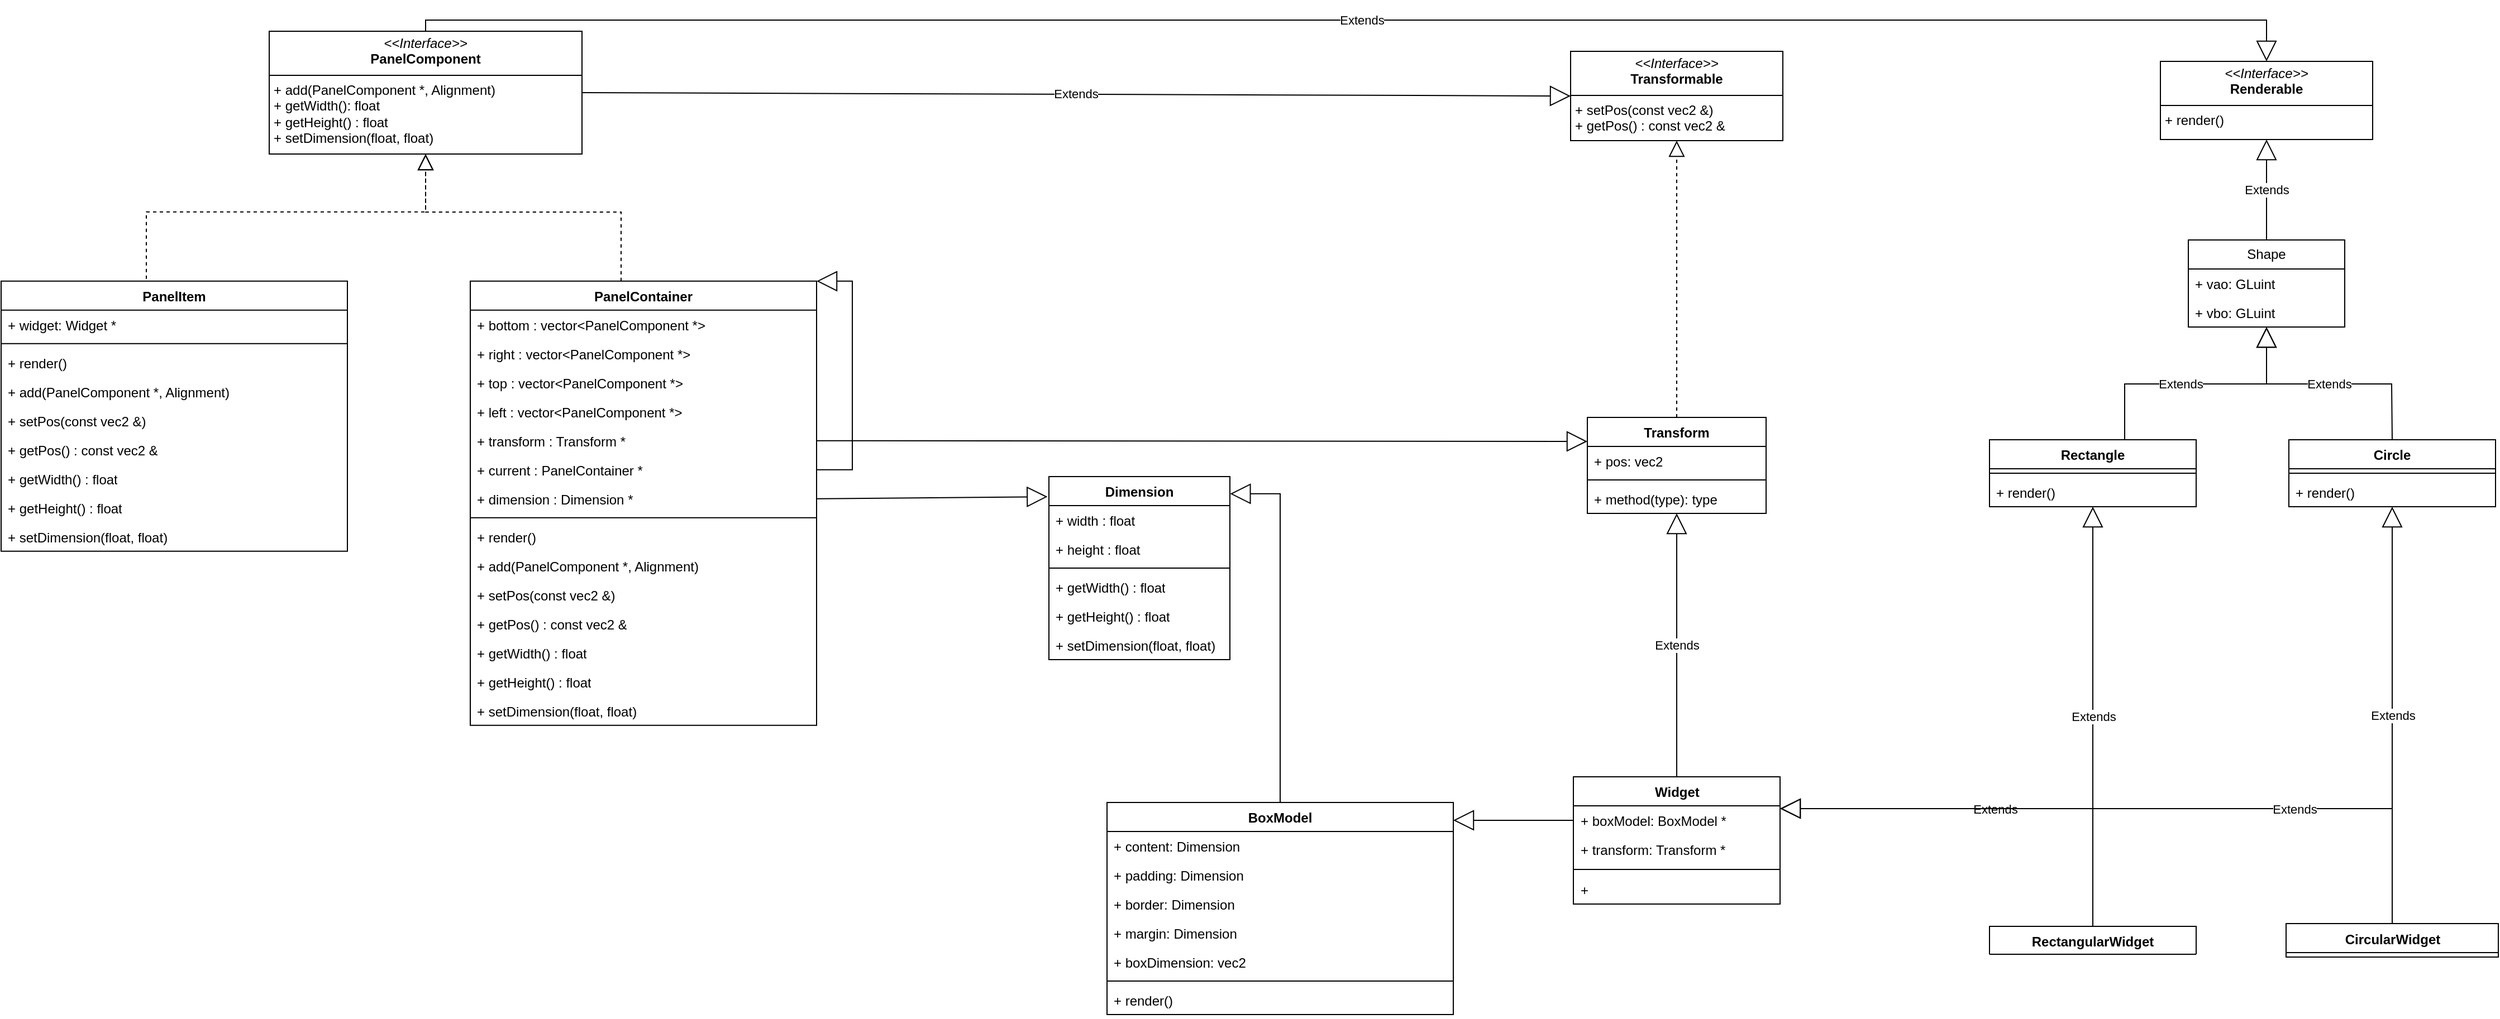 <mxfile version="24.3.1" type="github">
  <diagram name="Page-1" id="e7e014a7-5840-1c2e-5031-d8a46d1fe8dd">
    <mxGraphModel dx="2298" dy="1133" grid="0" gridSize="10" guides="1" tooltips="1" connect="1" arrows="1" fold="1" page="1" pageScale="1" pageWidth="2336" pageHeight="1654" background="#ffffff" math="0" shadow="0">
      <root>
        <mxCell id="0" />
        <mxCell id="1" parent="0" />
        <mxCell id="IBuFn7-RkgrNKL1Sm6GZ-49" value="&lt;p style=&quot;margin:0px;margin-top:4px;text-align:center;&quot;&gt;&lt;i&gt;&amp;lt;&amp;lt;Interface&amp;gt;&amp;gt;&lt;/i&gt;&lt;br&gt;&lt;b&gt;Renderable&lt;/b&gt;&lt;/p&gt;&lt;hr size=&quot;1&quot; style=&quot;border-style:solid;&quot;&gt;&lt;p style=&quot;margin:0px;margin-left:4px;&quot;&gt;+ render()&lt;br&gt;&lt;/p&gt;" style="verticalAlign=top;align=left;overflow=fill;html=1;whiteSpace=wrap;" vertex="1" parent="1">
          <mxGeometry x="1965" y="369" width="190" height="70" as="geometry" />
        </mxCell>
        <mxCell id="IBuFn7-RkgrNKL1Sm6GZ-50" value="&lt;p style=&quot;margin:0px;margin-top:4px;text-align:center;&quot;&gt;&lt;i&gt;&amp;lt;&amp;lt;Interface&amp;gt;&amp;gt;&lt;/i&gt;&lt;br&gt;&lt;b&gt;Transformable&lt;/b&gt;&lt;/p&gt;&lt;hr size=&quot;1&quot; style=&quot;border-style:solid;&quot;&gt;&lt;p style=&quot;margin:0px;margin-left:4px;&quot;&gt;+ setPos(const vec2 &amp;amp;)&lt;br&gt;&lt;/p&gt;&lt;p style=&quot;margin:0px;margin-left:4px;&quot;&gt;+ getPos() : const vec2 &amp;amp;&lt;/p&gt;" style="verticalAlign=top;align=left;overflow=fill;html=1;whiteSpace=wrap;" vertex="1" parent="1">
          <mxGeometry x="1437" y="360" width="190" height="80" as="geometry" />
        </mxCell>
        <mxCell id="IBuFn7-RkgrNKL1Sm6GZ-51" value="Shape" style="swimlane;fontStyle=0;childLayout=stackLayout;horizontal=1;startSize=26;fillColor=none;horizontalStack=0;resizeParent=1;resizeParentMax=0;resizeLast=0;collapsible=1;marginBottom=0;whiteSpace=wrap;html=1;" vertex="1" parent="1">
          <mxGeometry x="1990" y="529" width="140" height="78" as="geometry">
            <mxRectangle x="1470" y="370" width="80" height="30" as="alternateBounds" />
          </mxGeometry>
        </mxCell>
        <mxCell id="IBuFn7-RkgrNKL1Sm6GZ-52" value="+ vao: GLuint" style="text;strokeColor=none;fillColor=none;align=left;verticalAlign=top;spacingLeft=4;spacingRight=4;overflow=hidden;rotatable=0;points=[[0,0.5],[1,0.5]];portConstraint=eastwest;whiteSpace=wrap;html=1;" vertex="1" parent="IBuFn7-RkgrNKL1Sm6GZ-51">
          <mxGeometry y="26" width="140" height="26" as="geometry" />
        </mxCell>
        <mxCell id="JmnoGaOjgDpgPYJ_L3wb-116" value="+ vbo: GLuint" style="text;strokeColor=none;fillColor=none;align=left;verticalAlign=top;spacingLeft=4;spacingRight=4;overflow=hidden;rotatable=0;points=[[0,0.5],[1,0.5]];portConstraint=eastwest;whiteSpace=wrap;html=1;" vertex="1" parent="IBuFn7-RkgrNKL1Sm6GZ-51">
          <mxGeometry y="52" width="140" height="26" as="geometry" />
        </mxCell>
        <mxCell id="IBuFn7-RkgrNKL1Sm6GZ-60" value="Widget" style="swimlane;fontStyle=1;align=center;verticalAlign=top;childLayout=stackLayout;horizontal=1;startSize=26;horizontalStack=0;resizeParent=1;resizeParentMax=0;resizeLast=0;collapsible=1;marginBottom=0;whiteSpace=wrap;html=1;" vertex="1" parent="1">
          <mxGeometry x="1439.5" y="1010" width="185" height="114" as="geometry" />
        </mxCell>
        <mxCell id="JmnoGaOjgDpgPYJ_L3wb-159" value="+ boxModel: BoxModel *" style="text;strokeColor=none;fillColor=none;align=left;verticalAlign=top;spacingLeft=4;spacingRight=4;overflow=hidden;rotatable=0;points=[[0,0.5],[1,0.5]];portConstraint=eastwest;whiteSpace=wrap;html=1;" vertex="1" parent="IBuFn7-RkgrNKL1Sm6GZ-60">
          <mxGeometry y="26" width="185" height="26" as="geometry" />
        </mxCell>
        <mxCell id="IBuFn7-RkgrNKL1Sm6GZ-61" value="+ transform: Transform *" style="text;strokeColor=none;fillColor=none;align=left;verticalAlign=top;spacingLeft=4;spacingRight=4;overflow=hidden;rotatable=0;points=[[0,0.5],[1,0.5]];portConstraint=eastwest;whiteSpace=wrap;html=1;" vertex="1" parent="IBuFn7-RkgrNKL1Sm6GZ-60">
          <mxGeometry y="52" width="185" height="26" as="geometry" />
        </mxCell>
        <mxCell id="JmnoGaOjgDpgPYJ_L3wb-177" value="" style="line;strokeWidth=1;rotatable=0;dashed=0;labelPosition=right;align=left;verticalAlign=middle;spacingTop=0;spacingLeft=6;points=[];portConstraint=eastwest;" vertex="1" parent="IBuFn7-RkgrNKL1Sm6GZ-60">
          <mxGeometry y="78" width="185" height="10" as="geometry" />
        </mxCell>
        <mxCell id="JmnoGaOjgDpgPYJ_L3wb-176" value="+&amp;nbsp;" style="text;strokeColor=none;fillColor=none;align=left;verticalAlign=top;spacingLeft=4;spacingRight=4;overflow=hidden;rotatable=0;points=[[0,0.5],[1,0.5]];portConstraint=eastwest;whiteSpace=wrap;html=1;" vertex="1" parent="IBuFn7-RkgrNKL1Sm6GZ-60">
          <mxGeometry y="88" width="185" height="26" as="geometry" />
        </mxCell>
        <mxCell id="IBuFn7-RkgrNKL1Sm6GZ-66" value="Extends" style="endArrow=block;endSize=16;endFill=0;html=1;rounded=0;entryX=0.5;entryY=1;entryDx=0;entryDy=0;exitX=0.5;exitY=0;exitDx=0;exitDy=0;" edge="1" parent="1" source="IBuFn7-RkgrNKL1Sm6GZ-51" target="IBuFn7-RkgrNKL1Sm6GZ-49">
          <mxGeometry width="160" relative="1" as="geometry">
            <mxPoint x="2005" y="529" as="sourcePoint" />
            <mxPoint x="2165" y="529" as="targetPoint" />
          </mxGeometry>
        </mxCell>
        <mxCell id="IBuFn7-RkgrNKL1Sm6GZ-68" value="Transform" style="swimlane;fontStyle=1;align=center;verticalAlign=top;childLayout=stackLayout;horizontal=1;startSize=26;horizontalStack=0;resizeParent=1;resizeParentMax=0;resizeLast=0;collapsible=1;marginBottom=0;whiteSpace=wrap;html=1;" vertex="1" parent="1">
          <mxGeometry x="1452" y="688.0" width="160" height="86" as="geometry" />
        </mxCell>
        <mxCell id="IBuFn7-RkgrNKL1Sm6GZ-69" value="+ pos: vec2" style="text;strokeColor=none;fillColor=none;align=left;verticalAlign=top;spacingLeft=4;spacingRight=4;overflow=hidden;rotatable=0;points=[[0,0.5],[1,0.5]];portConstraint=eastwest;whiteSpace=wrap;html=1;" vertex="1" parent="IBuFn7-RkgrNKL1Sm6GZ-68">
          <mxGeometry y="26" width="160" height="26" as="geometry" />
        </mxCell>
        <mxCell id="IBuFn7-RkgrNKL1Sm6GZ-70" value="" style="line;strokeWidth=1;fillColor=none;align=left;verticalAlign=middle;spacingTop=-1;spacingLeft=3;spacingRight=3;rotatable=0;labelPosition=right;points=[];portConstraint=eastwest;strokeColor=inherit;" vertex="1" parent="IBuFn7-RkgrNKL1Sm6GZ-68">
          <mxGeometry y="52" width="160" height="8" as="geometry" />
        </mxCell>
        <mxCell id="IBuFn7-RkgrNKL1Sm6GZ-71" value="+ method(type): type" style="text;strokeColor=none;fillColor=none;align=left;verticalAlign=top;spacingLeft=4;spacingRight=4;overflow=hidden;rotatable=0;points=[[0,0.5],[1,0.5]];portConstraint=eastwest;whiteSpace=wrap;html=1;" vertex="1" parent="IBuFn7-RkgrNKL1Sm6GZ-68">
          <mxGeometry y="60" width="160" height="26" as="geometry" />
        </mxCell>
        <mxCell id="IBuFn7-RkgrNKL1Sm6GZ-73" value="" style="endArrow=block;dashed=1;endFill=0;endSize=12;html=1;rounded=0;exitX=0.5;exitY=0;exitDx=0;exitDy=0;entryX=0.5;entryY=1;entryDx=0;entryDy=0;" edge="1" parent="1" source="IBuFn7-RkgrNKL1Sm6GZ-68" target="IBuFn7-RkgrNKL1Sm6GZ-50">
          <mxGeometry width="160" relative="1" as="geometry">
            <mxPoint x="1987" y="525.91" as="sourcePoint" />
            <mxPoint x="2147" y="525.91" as="targetPoint" />
          </mxGeometry>
        </mxCell>
        <mxCell id="IBuFn7-RkgrNKL1Sm6GZ-75" value="Extends" style="endArrow=block;endSize=16;endFill=0;html=1;rounded=0;entryX=0.5;entryY=1;entryDx=0;entryDy=0;" edge="1" parent="1" source="IBuFn7-RkgrNKL1Sm6GZ-60" target="IBuFn7-RkgrNKL1Sm6GZ-68">
          <mxGeometry width="160" relative="1" as="geometry">
            <mxPoint x="1357" y="785.91" as="sourcePoint" />
            <mxPoint x="1507" y="785.91" as="targetPoint" />
          </mxGeometry>
        </mxCell>
        <mxCell id="JmnoGaOjgDpgPYJ_L3wb-1" value="&lt;p style=&quot;margin:0px;margin-top:4px;text-align:center;&quot;&gt;&lt;i&gt;&amp;lt;&amp;lt;Interface&amp;gt;&amp;gt;&lt;/i&gt;&lt;br&gt;&lt;b&gt;PanelComponent&lt;/b&gt;&lt;/p&gt;&lt;hr size=&quot;1&quot; style=&quot;border-style:solid;&quot;&gt;&lt;p style=&quot;margin:0px;margin-left:4px;&quot;&gt;+ add(PanelComponent *, Alignment)&lt;br&gt;+ getWidth(): float&lt;/p&gt;&lt;p style=&quot;margin:0px;margin-left:4px;&quot;&gt;+ getHeight() : float&lt;/p&gt;&lt;p style=&quot;margin:0px;margin-left:4px;&quot;&gt;+ setDimension(float, float)&lt;/p&gt;" style="verticalAlign=top;align=left;overflow=fill;html=1;whiteSpace=wrap;" vertex="1" parent="1">
          <mxGeometry x="272" y="342.0" width="280" height="110" as="geometry" />
        </mxCell>
        <mxCell id="JmnoGaOjgDpgPYJ_L3wb-2" style="edgeStyle=orthogonalEdgeStyle;rounded=0;orthogonalLoop=1;jettySize=auto;html=1;exitX=0.5;exitY=1;exitDx=0;exitDy=0;" edge="1" parent="1" source="JmnoGaOjgDpgPYJ_L3wb-1" target="JmnoGaOjgDpgPYJ_L3wb-1">
          <mxGeometry relative="1" as="geometry" />
        </mxCell>
        <mxCell id="JmnoGaOjgDpgPYJ_L3wb-14" value="PanelItem" style="swimlane;fontStyle=1;align=center;verticalAlign=top;childLayout=stackLayout;horizontal=1;startSize=26;horizontalStack=0;resizeParent=1;resizeParentMax=0;resizeLast=0;collapsible=1;marginBottom=0;whiteSpace=wrap;html=1;" vertex="1" parent="1">
          <mxGeometry x="32" y="565.91" width="310" height="242" as="geometry" />
        </mxCell>
        <mxCell id="JmnoGaOjgDpgPYJ_L3wb-15" value="+ widget: Widget *" style="text;strokeColor=none;fillColor=none;align=left;verticalAlign=top;spacingLeft=4;spacingRight=4;overflow=hidden;rotatable=0;points=[[0,0.5],[1,0.5]];portConstraint=eastwest;whiteSpace=wrap;html=1;" vertex="1" parent="JmnoGaOjgDpgPYJ_L3wb-14">
          <mxGeometry y="26" width="310" height="26" as="geometry" />
        </mxCell>
        <mxCell id="JmnoGaOjgDpgPYJ_L3wb-16" value="" style="line;strokeWidth=1;fillColor=none;align=left;verticalAlign=middle;spacingTop=-1;spacingLeft=3;spacingRight=3;rotatable=0;labelPosition=right;points=[];portConstraint=eastwest;strokeColor=inherit;" vertex="1" parent="JmnoGaOjgDpgPYJ_L3wb-14">
          <mxGeometry y="52" width="310" height="8" as="geometry" />
        </mxCell>
        <mxCell id="JmnoGaOjgDpgPYJ_L3wb-17" value="+ render()" style="text;strokeColor=none;fillColor=none;align=left;verticalAlign=top;spacingLeft=4;spacingRight=4;overflow=hidden;rotatable=0;points=[[0,0.5],[1,0.5]];portConstraint=eastwest;whiteSpace=wrap;html=1;" vertex="1" parent="JmnoGaOjgDpgPYJ_L3wb-14">
          <mxGeometry y="60" width="310" height="26" as="geometry" />
        </mxCell>
        <mxCell id="JmnoGaOjgDpgPYJ_L3wb-33" value="+ add(PanelComponent *, Alignment)" style="text;strokeColor=none;fillColor=none;align=left;verticalAlign=top;spacingLeft=4;spacingRight=4;overflow=hidden;rotatable=0;points=[[0,0.5],[1,0.5]];portConstraint=eastwest;whiteSpace=wrap;html=1;" vertex="1" parent="JmnoGaOjgDpgPYJ_L3wb-14">
          <mxGeometry y="86" width="310" height="26" as="geometry" />
        </mxCell>
        <mxCell id="JmnoGaOjgDpgPYJ_L3wb-34" value="+ setPos(const vec2 &amp;amp;)" style="text;strokeColor=none;fillColor=none;align=left;verticalAlign=top;spacingLeft=4;spacingRight=4;overflow=hidden;rotatable=0;points=[[0,0.5],[1,0.5]];portConstraint=eastwest;whiteSpace=wrap;html=1;" vertex="1" parent="JmnoGaOjgDpgPYJ_L3wb-14">
          <mxGeometry y="112" width="310" height="26" as="geometry" />
        </mxCell>
        <mxCell id="JmnoGaOjgDpgPYJ_L3wb-35" value="+ getPos() : const vec2 &amp;amp;" style="text;strokeColor=none;fillColor=none;align=left;verticalAlign=top;spacingLeft=4;spacingRight=4;overflow=hidden;rotatable=0;points=[[0,0.5],[1,0.5]];portConstraint=eastwest;whiteSpace=wrap;html=1;" vertex="1" parent="JmnoGaOjgDpgPYJ_L3wb-14">
          <mxGeometry y="138" width="310" height="26" as="geometry" />
        </mxCell>
        <mxCell id="JmnoGaOjgDpgPYJ_L3wb-21" value="+ getWidth() : float" style="text;strokeColor=none;fillColor=none;align=left;verticalAlign=top;spacingLeft=4;spacingRight=4;overflow=hidden;rotatable=0;points=[[0,0.5],[1,0.5]];portConstraint=eastwest;whiteSpace=wrap;html=1;" vertex="1" parent="JmnoGaOjgDpgPYJ_L3wb-14">
          <mxGeometry y="164" width="310" height="26" as="geometry" />
        </mxCell>
        <mxCell id="JmnoGaOjgDpgPYJ_L3wb-24" value="+ getHeight() : float" style="text;strokeColor=none;fillColor=none;align=left;verticalAlign=top;spacingLeft=4;spacingRight=4;overflow=hidden;rotatable=0;points=[[0,0.5],[1,0.5]];portConstraint=eastwest;whiteSpace=wrap;html=1;" vertex="1" parent="JmnoGaOjgDpgPYJ_L3wb-14">
          <mxGeometry y="190" width="310" height="26" as="geometry" />
        </mxCell>
        <mxCell id="JmnoGaOjgDpgPYJ_L3wb-25" value="+ setDimension(float, float)" style="text;strokeColor=none;fillColor=none;align=left;verticalAlign=top;spacingLeft=4;spacingRight=4;overflow=hidden;rotatable=0;points=[[0,0.5],[1,0.5]];portConstraint=eastwest;whiteSpace=wrap;html=1;" vertex="1" parent="JmnoGaOjgDpgPYJ_L3wb-14">
          <mxGeometry y="216" width="310" height="26" as="geometry" />
        </mxCell>
        <mxCell id="JmnoGaOjgDpgPYJ_L3wb-27" value="Extends" style="endArrow=block;endSize=16;endFill=0;html=1;rounded=0;exitX=0.5;exitY=0;exitDx=0;exitDy=0;entryX=0.5;entryY=0;entryDx=0;entryDy=0;edgeStyle=orthogonalEdgeStyle;" edge="1" parent="1" source="JmnoGaOjgDpgPYJ_L3wb-1" target="IBuFn7-RkgrNKL1Sm6GZ-49">
          <mxGeometry width="160" relative="1" as="geometry">
            <mxPoint x="1656" y="335.91" as="sourcePoint" />
            <mxPoint x="2246" y="365.91" as="targetPoint" />
          </mxGeometry>
        </mxCell>
        <mxCell id="JmnoGaOjgDpgPYJ_L3wb-38" value="" style="endArrow=block;dashed=1;endFill=0;endSize=12;html=1;rounded=0;strokeColor=default;align=center;verticalAlign=middle;fontFamily=Helvetica;fontSize=11;fontColor=default;labelBackgroundColor=default;edgeStyle=orthogonalEdgeStyle;" edge="1" parent="1" target="JmnoGaOjgDpgPYJ_L3wb-1">
          <mxGeometry width="160" relative="1" as="geometry">
            <mxPoint x="162" y="563.91" as="sourcePoint" />
            <mxPoint x="642" y="593.91" as="targetPoint" />
            <Array as="points">
              <mxPoint x="162" y="503.91" />
              <mxPoint x="412" y="503.91" />
            </Array>
          </mxGeometry>
        </mxCell>
        <mxCell id="JmnoGaOjgDpgPYJ_L3wb-39" value="PanelContainer" style="swimlane;fontStyle=1;align=center;verticalAlign=top;childLayout=stackLayout;horizontal=1;startSize=26;horizontalStack=0;resizeParent=1;resizeParentMax=0;resizeLast=0;collapsible=1;marginBottom=0;whiteSpace=wrap;html=1;" vertex="1" parent="1">
          <mxGeometry x="452" y="565.91" width="310" height="398" as="geometry" />
        </mxCell>
        <mxCell id="JmnoGaOjgDpgPYJ_L3wb-40" value="+ bottom : vector&amp;lt;PanelComponent *&amp;gt;" style="text;strokeColor=none;fillColor=none;align=left;verticalAlign=top;spacingLeft=4;spacingRight=4;overflow=hidden;rotatable=0;points=[[0,0.5],[1,0.5]];portConstraint=eastwest;whiteSpace=wrap;html=1;" vertex="1" parent="JmnoGaOjgDpgPYJ_L3wb-39">
          <mxGeometry y="26" width="310" height="26" as="geometry" />
        </mxCell>
        <mxCell id="JmnoGaOjgDpgPYJ_L3wb-53" value="+ right : vector&amp;lt;PanelComponent *&amp;gt;" style="text;strokeColor=none;fillColor=none;align=left;verticalAlign=top;spacingLeft=4;spacingRight=4;overflow=hidden;rotatable=0;points=[[0,0.5],[1,0.5]];portConstraint=eastwest;whiteSpace=wrap;html=1;" vertex="1" parent="JmnoGaOjgDpgPYJ_L3wb-39">
          <mxGeometry y="52" width="310" height="26" as="geometry" />
        </mxCell>
        <mxCell id="JmnoGaOjgDpgPYJ_L3wb-54" value="+ top : vector&amp;lt;PanelComponent *&amp;gt;" style="text;strokeColor=none;fillColor=none;align=left;verticalAlign=top;spacingLeft=4;spacingRight=4;overflow=hidden;rotatable=0;points=[[0,0.5],[1,0.5]];portConstraint=eastwest;whiteSpace=wrap;html=1;" vertex="1" parent="JmnoGaOjgDpgPYJ_L3wb-39">
          <mxGeometry y="78" width="310" height="26" as="geometry" />
        </mxCell>
        <mxCell id="JmnoGaOjgDpgPYJ_L3wb-55" value="+ left : vector&amp;lt;PanelComponent *&amp;gt;" style="text;strokeColor=none;fillColor=none;align=left;verticalAlign=top;spacingLeft=4;spacingRight=4;overflow=hidden;rotatable=0;points=[[0,0.5],[1,0.5]];portConstraint=eastwest;whiteSpace=wrap;html=1;" vertex="1" parent="JmnoGaOjgDpgPYJ_L3wb-39">
          <mxGeometry y="104" width="310" height="26" as="geometry" />
        </mxCell>
        <mxCell id="JmnoGaOjgDpgPYJ_L3wb-74" value="+ transform : Transform *" style="text;strokeColor=none;fillColor=none;align=left;verticalAlign=top;spacingLeft=4;spacingRight=4;overflow=hidden;rotatable=0;points=[[0,0.5],[1,0.5]];portConstraint=eastwest;whiteSpace=wrap;html=1;" vertex="1" parent="JmnoGaOjgDpgPYJ_L3wb-39">
          <mxGeometry y="130" width="310" height="26" as="geometry" />
        </mxCell>
        <mxCell id="JmnoGaOjgDpgPYJ_L3wb-163" style="edgeStyle=orthogonalEdgeStyle;rounded=0;orthogonalLoop=1;jettySize=auto;html=1;exitX=1;exitY=0.5;exitDx=0;exitDy=0;entryX=1;entryY=0;entryDx=0;entryDy=0;strokeColor=default;align=center;verticalAlign=middle;fontFamily=Helvetica;fontSize=11;fontColor=default;labelBackgroundColor=default;endArrow=block;endFill=0;endSize=16;" edge="1" parent="JmnoGaOjgDpgPYJ_L3wb-39" source="JmnoGaOjgDpgPYJ_L3wb-72" target="JmnoGaOjgDpgPYJ_L3wb-39">
          <mxGeometry relative="1" as="geometry">
            <Array as="points">
              <mxPoint x="342" y="169" />
              <mxPoint x="342" />
            </Array>
          </mxGeometry>
        </mxCell>
        <mxCell id="JmnoGaOjgDpgPYJ_L3wb-72" value="+ current : PanelContainer *" style="text;strokeColor=none;fillColor=none;align=left;verticalAlign=top;spacingLeft=4;spacingRight=4;overflow=hidden;rotatable=0;points=[[0,0.5],[1,0.5]];portConstraint=eastwest;whiteSpace=wrap;html=1;" vertex="1" parent="JmnoGaOjgDpgPYJ_L3wb-39">
          <mxGeometry y="156" width="310" height="26" as="geometry" />
        </mxCell>
        <mxCell id="JmnoGaOjgDpgPYJ_L3wb-73" value="+ dimension : Dimension *" style="text;strokeColor=none;fillColor=none;align=left;verticalAlign=top;spacingLeft=4;spacingRight=4;overflow=hidden;rotatable=0;points=[[0,0.5],[1,0.5]];portConstraint=eastwest;whiteSpace=wrap;html=1;" vertex="1" parent="JmnoGaOjgDpgPYJ_L3wb-39">
          <mxGeometry y="182" width="310" height="26" as="geometry" />
        </mxCell>
        <mxCell id="JmnoGaOjgDpgPYJ_L3wb-41" value="" style="line;strokeWidth=1;fillColor=none;align=left;verticalAlign=middle;spacingTop=-1;spacingLeft=3;spacingRight=3;rotatable=0;labelPosition=right;points=[];portConstraint=eastwest;strokeColor=inherit;" vertex="1" parent="JmnoGaOjgDpgPYJ_L3wb-39">
          <mxGeometry y="208" width="310" height="8" as="geometry" />
        </mxCell>
        <mxCell id="JmnoGaOjgDpgPYJ_L3wb-42" value="+ render()" style="text;strokeColor=none;fillColor=none;align=left;verticalAlign=top;spacingLeft=4;spacingRight=4;overflow=hidden;rotatable=0;points=[[0,0.5],[1,0.5]];portConstraint=eastwest;whiteSpace=wrap;html=1;" vertex="1" parent="JmnoGaOjgDpgPYJ_L3wb-39">
          <mxGeometry y="216" width="310" height="26" as="geometry" />
        </mxCell>
        <mxCell id="JmnoGaOjgDpgPYJ_L3wb-43" value="+ add(PanelComponent *, Alignment)" style="text;strokeColor=none;fillColor=none;align=left;verticalAlign=top;spacingLeft=4;spacingRight=4;overflow=hidden;rotatable=0;points=[[0,0.5],[1,0.5]];portConstraint=eastwest;whiteSpace=wrap;html=1;" vertex="1" parent="JmnoGaOjgDpgPYJ_L3wb-39">
          <mxGeometry y="242" width="310" height="26" as="geometry" />
        </mxCell>
        <mxCell id="JmnoGaOjgDpgPYJ_L3wb-44" value="+ setPos(const vec2 &amp;amp;)" style="text;strokeColor=none;fillColor=none;align=left;verticalAlign=top;spacingLeft=4;spacingRight=4;overflow=hidden;rotatable=0;points=[[0,0.5],[1,0.5]];portConstraint=eastwest;whiteSpace=wrap;html=1;" vertex="1" parent="JmnoGaOjgDpgPYJ_L3wb-39">
          <mxGeometry y="268" width="310" height="26" as="geometry" />
        </mxCell>
        <mxCell id="JmnoGaOjgDpgPYJ_L3wb-45" value="+ getPos() : const vec2 &amp;amp;" style="text;strokeColor=none;fillColor=none;align=left;verticalAlign=top;spacingLeft=4;spacingRight=4;overflow=hidden;rotatable=0;points=[[0,0.5],[1,0.5]];portConstraint=eastwest;whiteSpace=wrap;html=1;" vertex="1" parent="JmnoGaOjgDpgPYJ_L3wb-39">
          <mxGeometry y="294" width="310" height="26" as="geometry" />
        </mxCell>
        <mxCell id="JmnoGaOjgDpgPYJ_L3wb-46" value="+ getWidth() : float" style="text;strokeColor=none;fillColor=none;align=left;verticalAlign=top;spacingLeft=4;spacingRight=4;overflow=hidden;rotatable=0;points=[[0,0.5],[1,0.5]];portConstraint=eastwest;whiteSpace=wrap;html=1;" vertex="1" parent="JmnoGaOjgDpgPYJ_L3wb-39">
          <mxGeometry y="320" width="310" height="26" as="geometry" />
        </mxCell>
        <mxCell id="JmnoGaOjgDpgPYJ_L3wb-47" value="+ getHeight() : float" style="text;strokeColor=none;fillColor=none;align=left;verticalAlign=top;spacingLeft=4;spacingRight=4;overflow=hidden;rotatable=0;points=[[0,0.5],[1,0.5]];portConstraint=eastwest;whiteSpace=wrap;html=1;" vertex="1" parent="JmnoGaOjgDpgPYJ_L3wb-39">
          <mxGeometry y="346" width="310" height="26" as="geometry" />
        </mxCell>
        <mxCell id="JmnoGaOjgDpgPYJ_L3wb-48" value="+ setDimension(float, float)" style="text;strokeColor=none;fillColor=none;align=left;verticalAlign=top;spacingLeft=4;spacingRight=4;overflow=hidden;rotatable=0;points=[[0,0.5],[1,0.5]];portConstraint=eastwest;whiteSpace=wrap;html=1;" vertex="1" parent="JmnoGaOjgDpgPYJ_L3wb-39">
          <mxGeometry y="372" width="310" height="26" as="geometry" />
        </mxCell>
        <mxCell id="JmnoGaOjgDpgPYJ_L3wb-51" value="" style="endArrow=block;dashed=1;endFill=0;endSize=12;html=1;rounded=0;strokeColor=default;align=center;verticalAlign=middle;fontFamily=Helvetica;fontSize=11;fontColor=default;labelBackgroundColor=default;edgeStyle=orthogonalEdgeStyle;" edge="1" parent="1" source="JmnoGaOjgDpgPYJ_L3wb-39" target="JmnoGaOjgDpgPYJ_L3wb-1">
          <mxGeometry width="160" relative="1" as="geometry">
            <mxPoint x="612" y="563.91" as="sourcePoint" />
            <mxPoint x="412" y="443.91" as="targetPoint" />
            <Array as="points">
              <mxPoint x="587" y="504" />
              <mxPoint x="412" y="504" />
            </Array>
          </mxGeometry>
        </mxCell>
        <mxCell id="JmnoGaOjgDpgPYJ_L3wb-86" value="Dimension" style="swimlane;fontStyle=1;align=center;verticalAlign=top;childLayout=stackLayout;horizontal=1;startSize=26;horizontalStack=0;resizeParent=1;resizeParentMax=0;resizeLast=0;collapsible=1;marginBottom=0;whiteSpace=wrap;html=1;" vertex="1" parent="1">
          <mxGeometry x="970" y="741" width="162" height="164" as="geometry" />
        </mxCell>
        <mxCell id="JmnoGaOjgDpgPYJ_L3wb-87" value="+ width : float" style="text;strokeColor=none;fillColor=none;align=left;verticalAlign=top;spacingLeft=4;spacingRight=4;overflow=hidden;rotatable=0;points=[[0,0.5],[1,0.5]];portConstraint=eastwest;whiteSpace=wrap;html=1;" vertex="1" parent="JmnoGaOjgDpgPYJ_L3wb-86">
          <mxGeometry y="26" width="162" height="26" as="geometry" />
        </mxCell>
        <mxCell id="JmnoGaOjgDpgPYJ_L3wb-102" value="+ height : float" style="text;strokeColor=none;fillColor=none;align=left;verticalAlign=top;spacingLeft=4;spacingRight=4;overflow=hidden;rotatable=0;points=[[0,0.5],[1,0.5]];portConstraint=eastwest;whiteSpace=wrap;html=1;" vertex="1" parent="JmnoGaOjgDpgPYJ_L3wb-86">
          <mxGeometry y="52" width="162" height="26" as="geometry" />
        </mxCell>
        <mxCell id="JmnoGaOjgDpgPYJ_L3wb-94" value="" style="line;strokeWidth=1;fillColor=none;align=left;verticalAlign=middle;spacingTop=-1;spacingLeft=3;spacingRight=3;rotatable=0;labelPosition=right;points=[];portConstraint=eastwest;strokeColor=inherit;" vertex="1" parent="JmnoGaOjgDpgPYJ_L3wb-86">
          <mxGeometry y="78" width="162" height="8" as="geometry" />
        </mxCell>
        <mxCell id="JmnoGaOjgDpgPYJ_L3wb-95" value="+ getWidth() : float" style="text;strokeColor=none;fillColor=none;align=left;verticalAlign=top;spacingLeft=4;spacingRight=4;overflow=hidden;rotatable=0;points=[[0,0.5],[1,0.5]];portConstraint=eastwest;whiteSpace=wrap;html=1;" vertex="1" parent="JmnoGaOjgDpgPYJ_L3wb-86">
          <mxGeometry y="86" width="162" height="26" as="geometry" />
        </mxCell>
        <mxCell id="JmnoGaOjgDpgPYJ_L3wb-96" value="+ getHeight() : float" style="text;strokeColor=none;fillColor=none;align=left;verticalAlign=top;spacingLeft=4;spacingRight=4;overflow=hidden;rotatable=0;points=[[0,0.5],[1,0.5]];portConstraint=eastwest;whiteSpace=wrap;html=1;" vertex="1" parent="JmnoGaOjgDpgPYJ_L3wb-86">
          <mxGeometry y="112" width="162" height="26" as="geometry" />
        </mxCell>
        <mxCell id="JmnoGaOjgDpgPYJ_L3wb-97" value="+ setDimension(float, float)" style="text;strokeColor=none;fillColor=none;align=left;verticalAlign=top;spacingLeft=4;spacingRight=4;overflow=hidden;rotatable=0;points=[[0,0.5],[1,0.5]];portConstraint=eastwest;whiteSpace=wrap;html=1;" vertex="1" parent="JmnoGaOjgDpgPYJ_L3wb-86">
          <mxGeometry y="138" width="162" height="26" as="geometry" />
        </mxCell>
        <mxCell id="JmnoGaOjgDpgPYJ_L3wb-103" style="rounded=0;orthogonalLoop=1;jettySize=auto;html=1;exitX=1;exitY=0.5;exitDx=0;exitDy=0;strokeColor=default;align=center;verticalAlign=middle;fontFamily=Helvetica;fontSize=11;fontColor=default;labelBackgroundColor=default;endArrow=block;endFill=0;endSize=16;entryX=-0.008;entryY=0.11;entryDx=0;entryDy=0;entryPerimeter=0;" edge="1" parent="1" source="JmnoGaOjgDpgPYJ_L3wb-73" target="JmnoGaOjgDpgPYJ_L3wb-86">
          <mxGeometry relative="1" as="geometry" />
        </mxCell>
        <mxCell id="JmnoGaOjgDpgPYJ_L3wb-106" value="Extends" style="endArrow=block;endSize=16;endFill=0;html=1;rounded=0;strokeColor=default;align=center;verticalAlign=middle;fontFamily=Helvetica;fontSize=11;fontColor=default;labelBackgroundColor=default;exitX=1;exitY=0.5;exitDx=0;exitDy=0;entryX=0;entryY=0.5;entryDx=0;entryDy=0;" edge="1" parent="1" source="JmnoGaOjgDpgPYJ_L3wb-1" target="IBuFn7-RkgrNKL1Sm6GZ-50">
          <mxGeometry width="160" relative="1" as="geometry">
            <mxPoint x="789" y="454" as="sourcePoint" />
            <mxPoint x="1233" y="400" as="targetPoint" />
          </mxGeometry>
        </mxCell>
        <mxCell id="JmnoGaOjgDpgPYJ_L3wb-107" style="rounded=0;orthogonalLoop=1;jettySize=auto;html=1;exitX=1;exitY=0.5;exitDx=0;exitDy=0;entryX=0;entryY=0.25;entryDx=0;entryDy=0;strokeColor=default;align=center;verticalAlign=middle;fontFamily=Helvetica;fontSize=11;fontColor=default;labelBackgroundColor=default;endArrow=block;endFill=0;endSize=16;" edge="1" parent="1" source="JmnoGaOjgDpgPYJ_L3wb-74" target="IBuFn7-RkgrNKL1Sm6GZ-68">
          <mxGeometry relative="1" as="geometry">
            <mxPoint x="1248" y="685" as="targetPoint" />
          </mxGeometry>
        </mxCell>
        <mxCell id="JmnoGaOjgDpgPYJ_L3wb-110" value="Rectangle" style="swimlane;fontStyle=1;align=center;verticalAlign=top;childLayout=stackLayout;horizontal=1;startSize=26;horizontalStack=0;resizeParent=1;resizeParentMax=0;resizeLast=0;collapsible=1;marginBottom=0;whiteSpace=wrap;html=1;" vertex="1" parent="1">
          <mxGeometry x="1812" y="708" width="185" height="60" as="geometry" />
        </mxCell>
        <mxCell id="JmnoGaOjgDpgPYJ_L3wb-114" value="" style="line;strokeWidth=1;fillColor=none;align=left;verticalAlign=middle;spacingTop=-1;spacingLeft=3;spacingRight=3;rotatable=0;labelPosition=right;points=[];portConstraint=eastwest;strokeColor=inherit;" vertex="1" parent="JmnoGaOjgDpgPYJ_L3wb-110">
          <mxGeometry y="26" width="185" height="8" as="geometry" />
        </mxCell>
        <mxCell id="JmnoGaOjgDpgPYJ_L3wb-115" value="+ render()" style="text;strokeColor=none;fillColor=none;align=left;verticalAlign=top;spacingLeft=4;spacingRight=4;overflow=hidden;rotatable=0;points=[[0,0.5],[1,0.5]];portConstraint=eastwest;whiteSpace=wrap;html=1;" vertex="1" parent="JmnoGaOjgDpgPYJ_L3wb-110">
          <mxGeometry y="34" width="185" height="26" as="geometry" />
        </mxCell>
        <mxCell id="JmnoGaOjgDpgPYJ_L3wb-118" value="Extends" style="endArrow=block;endSize=16;endFill=0;html=1;rounded=0;strokeColor=default;align=center;verticalAlign=middle;fontFamily=Helvetica;fontSize=11;fontColor=default;labelBackgroundColor=default;edgeStyle=orthogonalEdgeStyle;exitX=0.5;exitY=0;exitDx=0;exitDy=0;" edge="1" parent="1" source="JmnoGaOjgDpgPYJ_L3wb-110" target="JmnoGaOjgDpgPYJ_L3wb-116">
          <mxGeometry width="160" relative="1" as="geometry">
            <mxPoint x="1906" y="676" as="sourcePoint" />
            <mxPoint x="2066" y="676" as="targetPoint" />
            <Array as="points">
              <mxPoint x="1933" y="658" />
              <mxPoint x="2060" y="658" />
            </Array>
          </mxGeometry>
        </mxCell>
        <mxCell id="JmnoGaOjgDpgPYJ_L3wb-119" value="Circle" style="swimlane;fontStyle=1;align=center;verticalAlign=top;childLayout=stackLayout;horizontal=1;startSize=26;horizontalStack=0;resizeParent=1;resizeParentMax=0;resizeLast=0;collapsible=1;marginBottom=0;whiteSpace=wrap;html=1;" vertex="1" parent="1">
          <mxGeometry x="2080" y="708" width="185" height="60" as="geometry" />
        </mxCell>
        <mxCell id="JmnoGaOjgDpgPYJ_L3wb-120" value="" style="line;strokeWidth=1;fillColor=none;align=left;verticalAlign=middle;spacingTop=-1;spacingLeft=3;spacingRight=3;rotatable=0;labelPosition=right;points=[];portConstraint=eastwest;strokeColor=inherit;" vertex="1" parent="JmnoGaOjgDpgPYJ_L3wb-119">
          <mxGeometry y="26" width="185" height="8" as="geometry" />
        </mxCell>
        <mxCell id="JmnoGaOjgDpgPYJ_L3wb-121" value="+ render()" style="text;strokeColor=none;fillColor=none;align=left;verticalAlign=top;spacingLeft=4;spacingRight=4;overflow=hidden;rotatable=0;points=[[0,0.5],[1,0.5]];portConstraint=eastwest;whiteSpace=wrap;html=1;" vertex="1" parent="JmnoGaOjgDpgPYJ_L3wb-119">
          <mxGeometry y="34" width="185" height="26" as="geometry" />
        </mxCell>
        <mxCell id="JmnoGaOjgDpgPYJ_L3wb-122" value="Extends" style="endArrow=block;endSize=16;endFill=0;html=1;rounded=0;strokeColor=default;align=center;verticalAlign=middle;fontFamily=Helvetica;fontSize=11;fontColor=default;labelBackgroundColor=default;edgeStyle=orthogonalEdgeStyle;exitX=0.5;exitY=0;exitDx=0;exitDy=0;" edge="1" parent="1" source="JmnoGaOjgDpgPYJ_L3wb-119" target="JmnoGaOjgDpgPYJ_L3wb-116">
          <mxGeometry width="160" relative="1" as="geometry">
            <mxPoint x="2024" y="724" as="sourcePoint" />
            <mxPoint x="2184" y="724" as="targetPoint" />
            <Array as="points">
              <mxPoint x="2172" y="708" />
              <mxPoint x="2172" y="708" />
              <mxPoint x="2172" y="658" />
              <mxPoint x="2060" y="658" />
            </Array>
          </mxGeometry>
        </mxCell>
        <mxCell id="JmnoGaOjgDpgPYJ_L3wb-123" value="RectangularWidget" style="swimlane;fontStyle=1;align=center;verticalAlign=top;childLayout=stackLayout;horizontal=1;startSize=26;horizontalStack=0;resizeParent=1;resizeParentMax=0;resizeLast=0;collapsible=1;marginBottom=0;whiteSpace=wrap;html=1;" vertex="1" parent="1">
          <mxGeometry x="1812" y="1144" width="185" height="25" as="geometry" />
        </mxCell>
        <mxCell id="JmnoGaOjgDpgPYJ_L3wb-129" value="Extends" style="endArrow=block;endSize=16;endFill=0;html=1;rounded=0;strokeColor=default;align=center;verticalAlign=middle;fontFamily=Helvetica;fontSize=11;fontColor=default;labelBackgroundColor=default;" edge="1" parent="1" source="JmnoGaOjgDpgPYJ_L3wb-123" target="JmnoGaOjgDpgPYJ_L3wb-115">
          <mxGeometry width="160" relative="1" as="geometry">
            <mxPoint x="1747" y="874" as="sourcePoint" />
            <mxPoint x="1907" y="874" as="targetPoint" />
          </mxGeometry>
        </mxCell>
        <mxCell id="JmnoGaOjgDpgPYJ_L3wb-130" value="CircularWidget" style="swimlane;fontStyle=1;align=center;verticalAlign=top;childLayout=stackLayout;horizontal=1;startSize=26;horizontalStack=0;resizeParent=1;resizeParentMax=0;resizeLast=0;collapsible=1;marginBottom=0;whiteSpace=wrap;html=1;rounded=0;" vertex="1" parent="1">
          <mxGeometry x="2077.5" y="1141.5" width="190" height="30" as="geometry" />
        </mxCell>
        <mxCell id="JmnoGaOjgDpgPYJ_L3wb-136" value="Extends" style="endArrow=block;endSize=16;endFill=0;html=1;rounded=0;strokeColor=default;align=center;verticalAlign=middle;fontFamily=Helvetica;fontSize=11;fontColor=default;labelBackgroundColor=default;" edge="1" parent="1" source="JmnoGaOjgDpgPYJ_L3wb-130" target="JmnoGaOjgDpgPYJ_L3wb-121">
          <mxGeometry width="160" relative="1" as="geometry">
            <mxPoint x="2184" y="1141" as="sourcePoint" />
            <mxPoint x="2080" y="864" as="targetPoint" />
          </mxGeometry>
        </mxCell>
        <mxCell id="JmnoGaOjgDpgPYJ_L3wb-138" value="BoxModel" style="swimlane;fontStyle=1;align=center;verticalAlign=top;childLayout=stackLayout;horizontal=1;startSize=26;horizontalStack=0;resizeParent=1;resizeParentMax=0;resizeLast=0;collapsible=1;marginBottom=0;whiteSpace=wrap;html=1;" vertex="1" parent="1">
          <mxGeometry x="1022" y="1033" width="310" height="190" as="geometry">
            <mxRectangle x="1140" y="1033" width="88" height="26" as="alternateBounds" />
          </mxGeometry>
        </mxCell>
        <mxCell id="JmnoGaOjgDpgPYJ_L3wb-139" value="+ content: Dimension" style="text;strokeColor=none;fillColor=none;align=left;verticalAlign=top;spacingLeft=4;spacingRight=4;overflow=hidden;rotatable=0;points=[[0,0.5],[1,0.5]];portConstraint=eastwest;whiteSpace=wrap;html=1;" vertex="1" parent="JmnoGaOjgDpgPYJ_L3wb-138">
          <mxGeometry y="26" width="310" height="26" as="geometry" />
        </mxCell>
        <mxCell id="JmnoGaOjgDpgPYJ_L3wb-154" value="+ padding: Dimension" style="text;strokeColor=none;fillColor=none;align=left;verticalAlign=top;spacingLeft=4;spacingRight=4;overflow=hidden;rotatable=0;points=[[0,0.5],[1,0.5]];portConstraint=eastwest;whiteSpace=wrap;html=1;" vertex="1" parent="JmnoGaOjgDpgPYJ_L3wb-138">
          <mxGeometry y="52" width="310" height="26" as="geometry" />
        </mxCell>
        <mxCell id="JmnoGaOjgDpgPYJ_L3wb-155" value="+ border: Dimension" style="text;strokeColor=none;fillColor=none;align=left;verticalAlign=top;spacingLeft=4;spacingRight=4;overflow=hidden;rotatable=0;points=[[0,0.5],[1,0.5]];portConstraint=eastwest;whiteSpace=wrap;html=1;" vertex="1" parent="JmnoGaOjgDpgPYJ_L3wb-138">
          <mxGeometry y="78" width="310" height="26" as="geometry" />
        </mxCell>
        <mxCell id="JmnoGaOjgDpgPYJ_L3wb-156" value="+ margin: Dimension" style="text;strokeColor=none;fillColor=none;align=left;verticalAlign=top;spacingLeft=4;spacingRight=4;overflow=hidden;rotatable=0;points=[[0,0.5],[1,0.5]];portConstraint=eastwest;whiteSpace=wrap;html=1;" vertex="1" parent="JmnoGaOjgDpgPYJ_L3wb-138">
          <mxGeometry y="104" width="310" height="26" as="geometry" />
        </mxCell>
        <mxCell id="JmnoGaOjgDpgPYJ_L3wb-157" value="+ boxDimension: vec2" style="text;strokeColor=none;fillColor=none;align=left;verticalAlign=top;spacingLeft=4;spacingRight=4;overflow=hidden;rotatable=0;points=[[0,0.5],[1,0.5]];portConstraint=eastwest;whiteSpace=wrap;html=1;" vertex="1" parent="JmnoGaOjgDpgPYJ_L3wb-138">
          <mxGeometry y="130" width="310" height="26" as="geometry" />
        </mxCell>
        <mxCell id="JmnoGaOjgDpgPYJ_L3wb-146" value="" style="line;strokeWidth=1;fillColor=none;align=left;verticalAlign=middle;spacingTop=-1;spacingLeft=3;spacingRight=3;rotatable=0;labelPosition=right;points=[];portConstraint=eastwest;strokeColor=inherit;" vertex="1" parent="JmnoGaOjgDpgPYJ_L3wb-138">
          <mxGeometry y="156" width="310" height="8" as="geometry" />
        </mxCell>
        <mxCell id="JmnoGaOjgDpgPYJ_L3wb-147" value="+ render()" style="text;strokeColor=none;fillColor=none;align=left;verticalAlign=top;spacingLeft=4;spacingRight=4;overflow=hidden;rotatable=0;points=[[0,0.5],[1,0.5]];portConstraint=eastwest;whiteSpace=wrap;html=1;" vertex="1" parent="JmnoGaOjgDpgPYJ_L3wb-138">
          <mxGeometry y="164" width="310" height="26" as="geometry" />
        </mxCell>
        <mxCell id="JmnoGaOjgDpgPYJ_L3wb-161" style="rounded=0;orthogonalLoop=1;jettySize=auto;html=1;exitX=0;exitY=0.5;exitDx=0;exitDy=0;entryX=1;entryY=0.084;entryDx=0;entryDy=0;strokeColor=default;align=center;verticalAlign=middle;fontFamily=Helvetica;fontSize=11;fontColor=default;labelBackgroundColor=default;endArrow=block;endFill=0;endSize=16;entryPerimeter=0;" edge="1" parent="1" source="JmnoGaOjgDpgPYJ_L3wb-159" target="JmnoGaOjgDpgPYJ_L3wb-138">
          <mxGeometry relative="1" as="geometry" />
        </mxCell>
        <mxCell id="JmnoGaOjgDpgPYJ_L3wb-162" style="edgeStyle=orthogonalEdgeStyle;rounded=0;orthogonalLoop=1;jettySize=auto;html=1;entryX=1.001;entryY=0.094;entryDx=0;entryDy=0;entryPerimeter=0;strokeColor=default;align=center;verticalAlign=middle;fontFamily=Helvetica;fontSize=11;fontColor=default;labelBackgroundColor=default;endArrow=block;endFill=0;endSize=16;" edge="1" parent="1" source="JmnoGaOjgDpgPYJ_L3wb-138" target="JmnoGaOjgDpgPYJ_L3wb-86">
          <mxGeometry relative="1" as="geometry" />
        </mxCell>
        <mxCell id="JmnoGaOjgDpgPYJ_L3wb-164" value="Extends" style="endArrow=block;endSize=16;endFill=0;html=1;rounded=0;strokeColor=default;align=center;verticalAlign=middle;fontFamily=Helvetica;fontSize=11;fontColor=default;labelBackgroundColor=default;edgeStyle=orthogonalEdgeStyle;entryX=1;entryY=0.25;entryDx=0;entryDy=0;exitX=0.5;exitY=0;exitDx=0;exitDy=0;" edge="1" parent="1" source="JmnoGaOjgDpgPYJ_L3wb-123" target="IBuFn7-RkgrNKL1Sm6GZ-60">
          <mxGeometry width="160" relative="1" as="geometry">
            <mxPoint x="1708" y="973" as="sourcePoint" />
            <mxPoint x="1868" y="973" as="targetPoint" />
          </mxGeometry>
        </mxCell>
        <mxCell id="JmnoGaOjgDpgPYJ_L3wb-169" value="Extends" style="endArrow=block;endSize=16;endFill=0;html=1;rounded=0;entryX=1;entryY=0.25;entryDx=0;entryDy=0;exitX=0.5;exitY=0;exitDx=0;exitDy=0;edgeStyle=orthogonalEdgeStyle;" edge="1" parent="1" source="JmnoGaOjgDpgPYJ_L3wb-130" target="IBuFn7-RkgrNKL1Sm6GZ-60">
          <mxGeometry x="-0.413" width="160" relative="1" as="geometry">
            <mxPoint x="2185" y="1033" as="sourcePoint" />
            <mxPoint x="1988" y="1055" as="targetPoint" />
            <mxPoint as="offset" />
          </mxGeometry>
        </mxCell>
      </root>
    </mxGraphModel>
  </diagram>
</mxfile>
